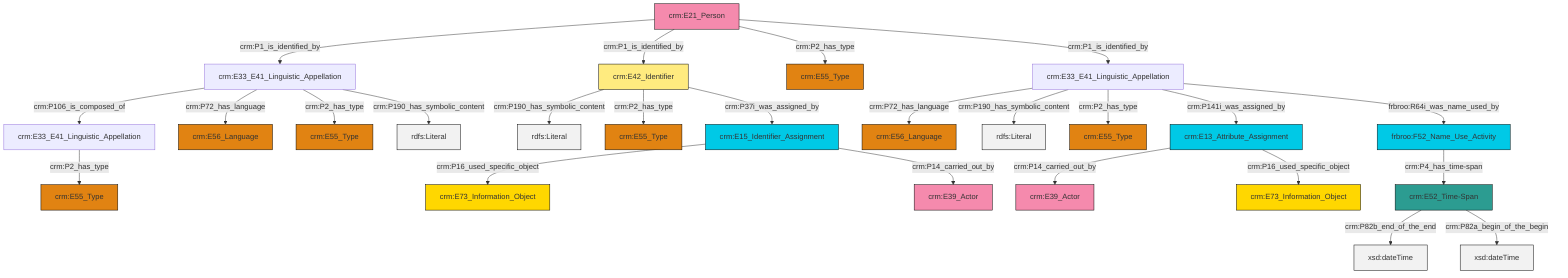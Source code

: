 graph TD
classDef Literal fill:#f2f2f2,stroke:#000000;
classDef CRM_Entity fill:#FFFFFF,stroke:#000000;
classDef Temporal_Entity fill:#00C9E6, stroke:#000000;
classDef Type fill:#E18312, stroke:#000000;
classDef Time-Span fill:#2C9C91, stroke:#000000;
classDef Appellation fill:#FFEB7F, stroke:#000000;
classDef Place fill:#008836, stroke:#000000;
classDef Persistent_Item fill:#B266B2, stroke:#000000;
classDef Conceptual_Object fill:#FFD700, stroke:#000000;
classDef Physical_Thing fill:#D2B48C, stroke:#000000;
classDef Actor fill:#f58aad, stroke:#000000;
classDef PC_Classes fill:#4ce600, stroke:#000000;
classDef Multi fill:#cccccc,stroke:#000000;

0["frbroo:F52_Name_Use_Activity"]:::Temporal_Entity -->|crm:P4_has_time-span| 1["crm:E52_Time-Span"]:::Time-Span
5["crm:E33_E41_Linguistic_Appellation"]:::Default -->|crm:P72_has_language| 6["crm:E56_Language"]:::Type
12["crm:E21_Person"]:::Actor -->|crm:P1_is_identified_by| 13["crm:E33_E41_Linguistic_Appellation"]:::Default
13["crm:E33_E41_Linguistic_Appellation"]:::Default -->|crm:P106_is_composed_of| 7["crm:E33_E41_Linguistic_Appellation"]:::Default
1["crm:E52_Time-Span"]:::Time-Span -->|crm:P82b_end_of_the_end| 14[xsd:dateTime]:::Literal
5["crm:E33_E41_Linguistic_Appellation"]:::Default -->|crm:P190_has_symbolic_content| 17[rdfs:Literal]:::Literal
13["crm:E33_E41_Linguistic_Appellation"]:::Default -->|crm:P72_has_language| 15["crm:E56_Language"]:::Type
7["crm:E33_E41_Linguistic_Appellation"]:::Default -->|crm:P2_has_type| 19["crm:E55_Type"]:::Type
12["crm:E21_Person"]:::Actor -->|crm:P1_is_identified_by| 22["crm:E42_Identifier"]:::Appellation
23["crm:E15_Identifier_Assignment"]:::Temporal_Entity -->|crm:P16_used_specific_object| 24["crm:E73_Information_Object"]:::Conceptual_Object
13["crm:E33_E41_Linguistic_Appellation"]:::Default -->|crm:P2_has_type| 2["crm:E55_Type"]:::Type
13["crm:E33_E41_Linguistic_Appellation"]:::Default -->|crm:P190_has_symbolic_content| 29[rdfs:Literal]:::Literal
5["crm:E33_E41_Linguistic_Appellation"]:::Default -->|crm:P2_has_type| 20["crm:E55_Type"]:::Type
22["crm:E42_Identifier"]:::Appellation -->|crm:P190_has_symbolic_content| 34[rdfs:Literal]:::Literal
22["crm:E42_Identifier"]:::Appellation -->|crm:P2_has_type| 30["crm:E55_Type"]:::Type
38["crm:E13_Attribute_Assignment"]:::Temporal_Entity -->|crm:P14_carried_out_by| 36["crm:E39_Actor"]:::Actor
12["crm:E21_Person"]:::Actor -->|crm:P2_has_type| 9["crm:E55_Type"]:::Type
23["crm:E15_Identifier_Assignment"]:::Temporal_Entity -->|crm:P14_carried_out_by| 25["crm:E39_Actor"]:::Actor
5["crm:E33_E41_Linguistic_Appellation"]:::Default -->|crm:P141i_was_assigned_by| 38["crm:E13_Attribute_Assignment"]:::Temporal_Entity
38["crm:E13_Attribute_Assignment"]:::Temporal_Entity -->|crm:P16_used_specific_object| 42["crm:E73_Information_Object"]:::Conceptual_Object
5["crm:E33_E41_Linguistic_Appellation"]:::Default -->|frbroo:R64i_was_name_used_by| 0["frbroo:F52_Name_Use_Activity"]:::Temporal_Entity
22["crm:E42_Identifier"]:::Appellation -->|crm:P37i_was_assigned_by| 23["crm:E15_Identifier_Assignment"]:::Temporal_Entity
1["crm:E52_Time-Span"]:::Time-Span -->|crm:P82a_begin_of_the_begin| 46[xsd:dateTime]:::Literal
12["crm:E21_Person"]:::Actor -->|crm:P1_is_identified_by| 5["crm:E33_E41_Linguistic_Appellation"]:::Default